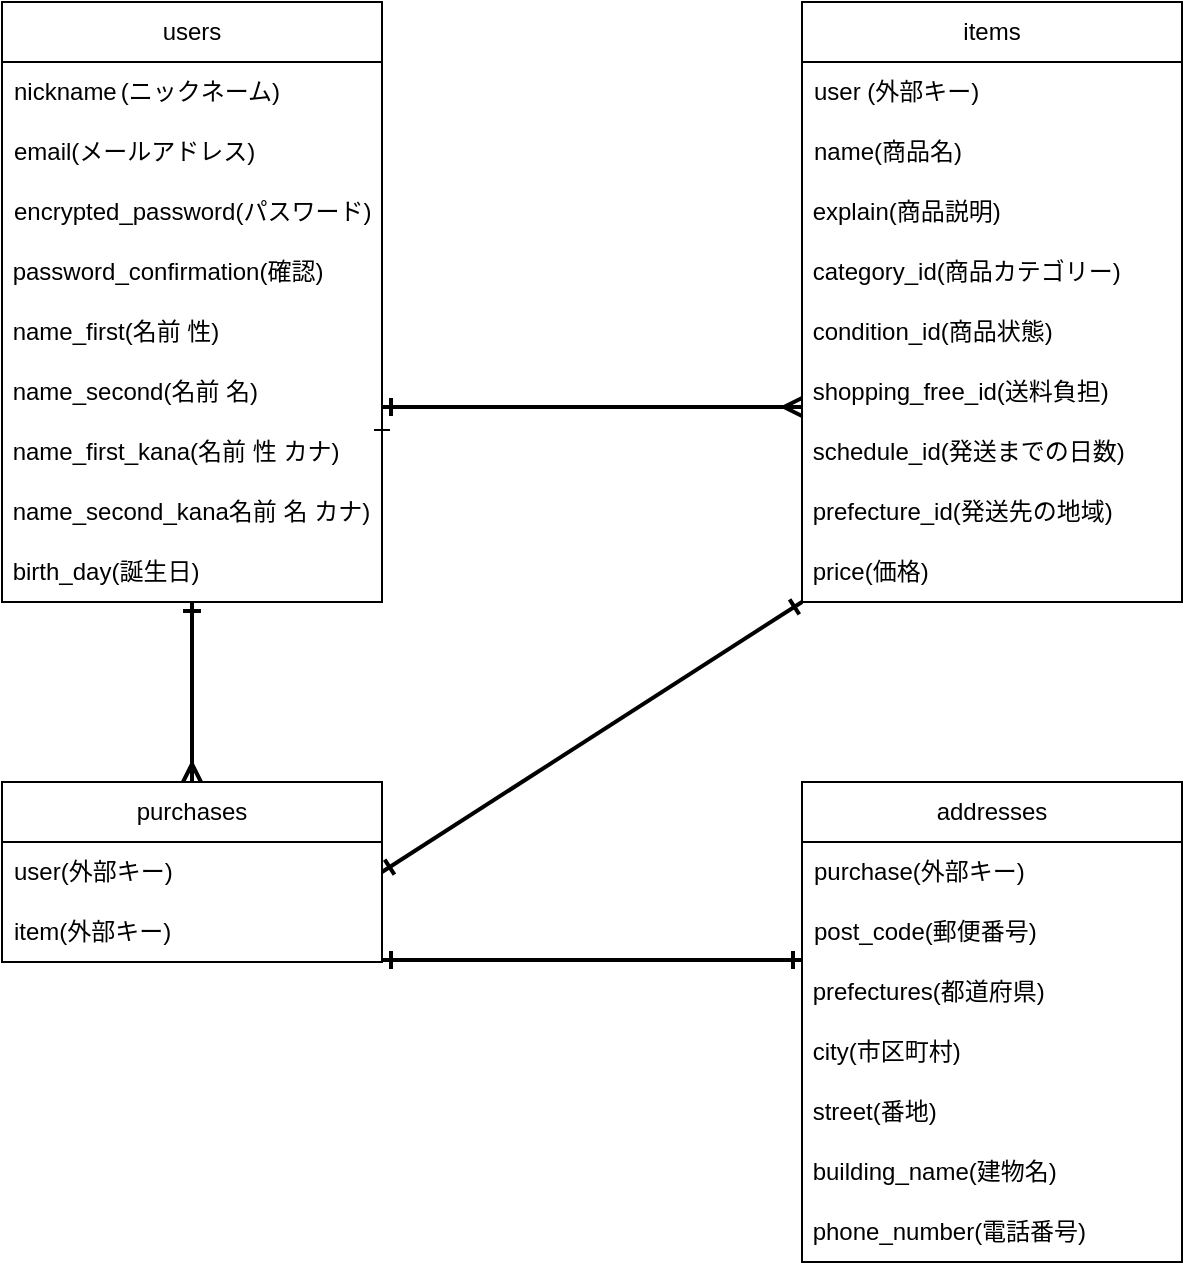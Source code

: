 <mxfile>
    <diagram id="vn4pqQVllN2X6krbbERv" name="ページ1">
        <mxGraphModel dx="640" dy="475" grid="1" gridSize="10" guides="1" tooltips="1" connect="1" arrows="1" fold="1" page="0" pageScale="1" pageWidth="827" pageHeight="1169" background="none" math="0" shadow="0">
            <root>
                <mxCell id="0"/>
                <mxCell id="1" parent="0"/>
                <mxCell id="2" value="users" style="swimlane;fontStyle=0;childLayout=stackLayout;horizontal=1;startSize=30;horizontalStack=0;resizeParent=1;resizeParentMax=0;resizeLast=0;collapsible=1;marginBottom=0;whiteSpace=wrap;html=1;align=center;rounded=0;" vertex="1" parent="1">
                    <mxGeometry x="80" y="130" width="190" height="300" as="geometry">
                        <mxRectangle x="130" y="130" width="60" height="30" as="alternateBounds"/>
                    </mxGeometry>
                </mxCell>
                <mxCell id="3" value="nickname&lt;span style=&quot;white-space: pre;&quot;&gt;&#9;&lt;/span&gt;(ニックネーム)" style="text;strokeColor=none;fillColor=none;align=left;verticalAlign=middle;spacingLeft=4;spacingRight=4;overflow=hidden;points=[[0,0.5],[1,0.5]];portConstraint=eastwest;rotatable=0;whiteSpace=wrap;html=1;rounded=0;" vertex="1" parent="2">
                    <mxGeometry y="30" width="190" height="30" as="geometry"/>
                </mxCell>
                <mxCell id="4" value="email(メールアドレス)" style="text;strokeColor=none;fillColor=none;align=left;verticalAlign=middle;spacingLeft=4;spacingRight=4;overflow=hidden;points=[[0,0.5],[1,0.5]];portConstraint=eastwest;rotatable=0;whiteSpace=wrap;html=1;rounded=0;" vertex="1" parent="2">
                    <mxGeometry y="60" width="190" height="30" as="geometry"/>
                </mxCell>
                <mxCell id="5" value="encrypted_password(パスワード)" style="text;strokeColor=none;fillColor=none;align=left;verticalAlign=middle;spacingLeft=4;spacingRight=4;overflow=hidden;points=[[0,0.5],[1,0.5]];portConstraint=eastwest;rotatable=0;whiteSpace=wrap;html=1;rounded=0;" vertex="1" parent="2">
                    <mxGeometry y="90" width="190" height="30" as="geometry"/>
                </mxCell>
                <mxCell id="26" value="&amp;nbsp;password_confirmation(確認)" style="text;html=1;strokeColor=none;fillColor=none;align=left;verticalAlign=middle;whiteSpace=wrap;rounded=0;" vertex="1" parent="2">
                    <mxGeometry y="120" width="190" height="30" as="geometry"/>
                </mxCell>
                <mxCell id="28" value="&amp;nbsp;name_first(名前 性)" style="text;html=1;strokeColor=none;fillColor=none;align=left;verticalAlign=middle;whiteSpace=wrap;rounded=0;" vertex="1" parent="2">
                    <mxGeometry y="150" width="190" height="30" as="geometry"/>
                </mxCell>
                <mxCell id="31" value="&amp;nbsp;name_second(名前 名)" style="text;html=1;strokeColor=none;fillColor=none;align=left;verticalAlign=middle;whiteSpace=wrap;rounded=0;" vertex="1" parent="2">
                    <mxGeometry y="180" width="190" height="30" as="geometry"/>
                </mxCell>
                <mxCell id="32" value="&amp;nbsp;name_first_kana(名前 性 カナ)　&amp;nbsp;" style="text;html=1;strokeColor=none;fillColor=none;align=left;verticalAlign=middle;whiteSpace=wrap;rounded=0;" vertex="1" parent="2">
                    <mxGeometry y="210" width="190" height="30" as="geometry"/>
                </mxCell>
                <mxCell id="33" value="&amp;nbsp;name_second_kana名前 名 カナ)　" style="text;html=1;strokeColor=none;fillColor=none;align=left;verticalAlign=middle;whiteSpace=wrap;rounded=0;" vertex="1" parent="2">
                    <mxGeometry y="240" width="190" height="30" as="geometry"/>
                </mxCell>
                <mxCell id="34" value="&amp;nbsp;birth_day(誕生日)" style="text;html=1;strokeColor=none;fillColor=none;align=left;verticalAlign=middle;whiteSpace=wrap;rounded=0;" vertex="1" parent="2">
                    <mxGeometry y="270" width="190" height="30" as="geometry"/>
                </mxCell>
                <mxCell id="58" style="edgeStyle=none;html=1;exitX=1;exitY=0.75;exitDx=0;exitDy=0;entryX=1;entryY=0;entryDx=0;entryDy=0;endArrow=ERone;endFill=0;" edge="1" parent="2" source="32" target="32">
                    <mxGeometry relative="1" as="geometry"/>
                </mxCell>
                <mxCell id="6" value="items" style="swimlane;fontStyle=0;childLayout=stackLayout;horizontal=1;startSize=30;horizontalStack=0;resizeParent=1;resizeParentMax=0;resizeLast=0;collapsible=1;marginBottom=0;whiteSpace=wrap;html=1;rounded=0;" vertex="1" parent="1">
                    <mxGeometry x="480" y="130" width="190" height="300" as="geometry"/>
                </mxCell>
                <mxCell id="7" value="user (外部キー)" style="text;strokeColor=none;fillColor=none;align=left;verticalAlign=middle;spacingLeft=4;spacingRight=4;overflow=hidden;points=[[0,0.5],[1,0.5]];portConstraint=eastwest;rotatable=0;whiteSpace=wrap;html=1;rounded=0;" vertex="1" parent="6">
                    <mxGeometry y="30" width="190" height="30" as="geometry"/>
                </mxCell>
                <mxCell id="9" value="name(商品名)" style="text;strokeColor=none;fillColor=none;align=left;verticalAlign=middle;spacingLeft=4;spacingRight=4;overflow=hidden;points=[[0,0.5],[1,0.5]];portConstraint=eastwest;rotatable=0;whiteSpace=wrap;html=1;rounded=0;" vertex="1" parent="6">
                    <mxGeometry y="60" width="190" height="30" as="geometry"/>
                </mxCell>
                <mxCell id="35" value="&amp;nbsp;explain(商品説明)" style="text;html=1;strokeColor=none;fillColor=none;align=left;verticalAlign=middle;whiteSpace=wrap;rounded=0;" vertex="1" parent="6">
                    <mxGeometry y="90" width="190" height="30" as="geometry"/>
                </mxCell>
                <mxCell id="36" value="&amp;nbsp;category_id(商品カテゴリー)" style="text;html=1;strokeColor=none;fillColor=none;align=left;verticalAlign=middle;whiteSpace=wrap;rounded=0;" vertex="1" parent="6">
                    <mxGeometry y="120" width="190" height="30" as="geometry"/>
                </mxCell>
                <mxCell id="37" value="&amp;nbsp;condition_id(商品状態)" style="text;html=1;strokeColor=none;fillColor=none;align=left;verticalAlign=middle;whiteSpace=wrap;rounded=0;" vertex="1" parent="6">
                    <mxGeometry y="150" width="190" height="30" as="geometry"/>
                </mxCell>
                <mxCell id="38" value="&amp;nbsp;shopping_free_id(送料負担)" style="text;html=1;strokeColor=none;fillColor=none;align=left;verticalAlign=middle;whiteSpace=wrap;rounded=0;" vertex="1" parent="6">
                    <mxGeometry y="180" width="190" height="30" as="geometry"/>
                </mxCell>
                <mxCell id="40" value="&amp;nbsp;schedule_id(発送までの日数)" style="text;html=1;strokeColor=none;fillColor=none;align=left;verticalAlign=middle;whiteSpace=wrap;rounded=0;" vertex="1" parent="6">
                    <mxGeometry y="210" width="190" height="30" as="geometry"/>
                </mxCell>
                <mxCell id="39" value="&amp;nbsp;prefecture_id(発送先の地域)" style="text;html=1;strokeColor=none;fillColor=none;align=left;verticalAlign=middle;whiteSpace=wrap;rounded=0;" vertex="1" parent="6">
                    <mxGeometry y="240" width="190" height="30" as="geometry"/>
                </mxCell>
                <mxCell id="41" value="&amp;nbsp;price(価格)" style="text;html=1;strokeColor=none;fillColor=none;align=left;verticalAlign=middle;whiteSpace=wrap;rounded=0;" vertex="1" parent="6">
                    <mxGeometry y="270" width="190" height="30" as="geometry"/>
                </mxCell>
                <mxCell id="54" style="edgeStyle=none;html=1;exitX=0.5;exitY=0;exitDx=0;exitDy=0;entryX=0.5;entryY=1;entryDx=0;entryDy=0;strokeColor=default;strokeWidth=2;startArrow=ERmany;startFill=0;endArrow=ERone;endFill=0;rounded=0;" edge="1" parent="1" source="10" target="34">
                    <mxGeometry relative="1" as="geometry"/>
                </mxCell>
                <mxCell id="10" value="purchases" style="swimlane;fontStyle=0;childLayout=stackLayout;horizontal=1;startSize=30;horizontalStack=0;resizeParent=1;resizeParentMax=0;resizeLast=0;collapsible=1;marginBottom=0;whiteSpace=wrap;html=1;rounded=0;" vertex="1" parent="1">
                    <mxGeometry x="80" y="520" width="190" height="90" as="geometry"/>
                </mxCell>
                <mxCell id="11" value="user(外部キー)" style="text;strokeColor=none;fillColor=none;align=left;verticalAlign=middle;spacingLeft=4;spacingRight=4;overflow=hidden;points=[[0,0.5],[1,0.5]];portConstraint=eastwest;rotatable=0;whiteSpace=wrap;html=1;rounded=0;" vertex="1" parent="10">
                    <mxGeometry y="30" width="190" height="30" as="geometry"/>
                </mxCell>
                <mxCell id="12" value="item(外部キー)" style="text;strokeColor=none;fillColor=none;align=left;verticalAlign=middle;spacingLeft=4;spacingRight=4;overflow=hidden;points=[[0,0.5],[1,0.5]];portConstraint=eastwest;rotatable=0;whiteSpace=wrap;html=1;rounded=0;" vertex="1" parent="10">
                    <mxGeometry y="60" width="190" height="30" as="geometry"/>
                </mxCell>
                <mxCell id="18" value="addresses" style="swimlane;fontStyle=0;childLayout=stackLayout;horizontal=1;startSize=30;horizontalStack=0;resizeParent=1;resizeParentMax=0;resizeLast=0;collapsible=1;marginBottom=0;whiteSpace=wrap;html=1;rounded=0;" vertex="1" parent="1">
                    <mxGeometry x="480" y="520" width="190" height="240" as="geometry"/>
                </mxCell>
                <mxCell id="20" value="purchase(外部キー)" style="text;strokeColor=none;fillColor=none;align=left;verticalAlign=middle;spacingLeft=4;spacingRight=4;overflow=hidden;points=[[0,0.5],[1,0.5]];portConstraint=eastwest;rotatable=0;whiteSpace=wrap;html=1;rounded=0;" vertex="1" parent="18">
                    <mxGeometry y="30" width="190" height="30" as="geometry"/>
                </mxCell>
                <mxCell id="21" value="post_code(郵便番号)" style="text;strokeColor=none;fillColor=none;align=left;verticalAlign=middle;spacingLeft=4;spacingRight=4;overflow=hidden;points=[[0,0.5],[1,0.5]];portConstraint=eastwest;rotatable=0;whiteSpace=wrap;html=1;rounded=0;" vertex="1" parent="18">
                    <mxGeometry y="60" width="190" height="30" as="geometry"/>
                </mxCell>
                <mxCell id="43" value="&amp;nbsp;prefectures(都道府県)" style="text;html=1;strokeColor=none;fillColor=none;align=left;verticalAlign=middle;whiteSpace=wrap;rounded=0;" vertex="1" parent="18">
                    <mxGeometry y="90" width="190" height="30" as="geometry"/>
                </mxCell>
                <mxCell id="44" value="&amp;nbsp;city(市区町村)" style="text;html=1;strokeColor=none;fillColor=none;align=left;verticalAlign=middle;whiteSpace=wrap;rounded=0;" vertex="1" parent="18">
                    <mxGeometry y="120" width="190" height="30" as="geometry"/>
                </mxCell>
                <mxCell id="45" value="&amp;nbsp;street(番地)" style="text;html=1;strokeColor=none;fillColor=none;align=left;verticalAlign=middle;whiteSpace=wrap;rounded=0;" vertex="1" parent="18">
                    <mxGeometry y="150" width="190" height="30" as="geometry"/>
                </mxCell>
                <mxCell id="46" value="&amp;nbsp;building_name(建物名)" style="text;html=1;strokeColor=none;fillColor=none;align=left;verticalAlign=middle;whiteSpace=wrap;rounded=0;" vertex="1" parent="18">
                    <mxGeometry y="180" width="190" height="30" as="geometry"/>
                </mxCell>
                <mxCell id="47" value="&amp;nbsp;phone_number(電話番号)" style="text;html=1;strokeColor=none;fillColor=none;align=left;verticalAlign=middle;whiteSpace=wrap;rounded=0;" vertex="1" parent="18">
                    <mxGeometry y="210" width="190" height="30" as="geometry"/>
                </mxCell>
                <mxCell id="53" style="edgeStyle=none;html=1;exitX=0;exitY=0.75;exitDx=0;exitDy=0;strokeColor=default;startArrow=ERmany;startFill=0;endArrow=ERone;endFill=0;strokeWidth=2;entryX=1;entryY=0.75;entryDx=0;entryDy=0;rounded=0;" edge="1" parent="1" source="38" target="31">
                    <mxGeometry relative="1" as="geometry">
                        <mxPoint x="270" y="430" as="targetPoint"/>
                    </mxGeometry>
                </mxCell>
                <mxCell id="56" style="edgeStyle=none;html=1;exitX=1;exitY=0.5;exitDx=0;exitDy=0;entryX=0;entryY=1;entryDx=0;entryDy=0;strokeColor=default;strokeWidth=2;startArrow=ERone;startFill=0;endArrow=ERone;endFill=0;rounded=0;" edge="1" parent="1" source="11" target="41">
                    <mxGeometry relative="1" as="geometry"/>
                </mxCell>
                <mxCell id="57" style="edgeStyle=none;html=1;strokeColor=default;strokeWidth=2;startArrow=ERone;startFill=0;endArrow=ERone;endFill=0;rounded=0;" edge="1" parent="1">
                    <mxGeometry relative="1" as="geometry">
                        <mxPoint x="480" y="609" as="sourcePoint"/>
                        <mxPoint x="270" y="609" as="targetPoint"/>
                        <Array as="points">
                            <mxPoint x="410" y="609"/>
                        </Array>
                    </mxGeometry>
                </mxCell>
            </root>
        </mxGraphModel>
    </diagram>
</mxfile>